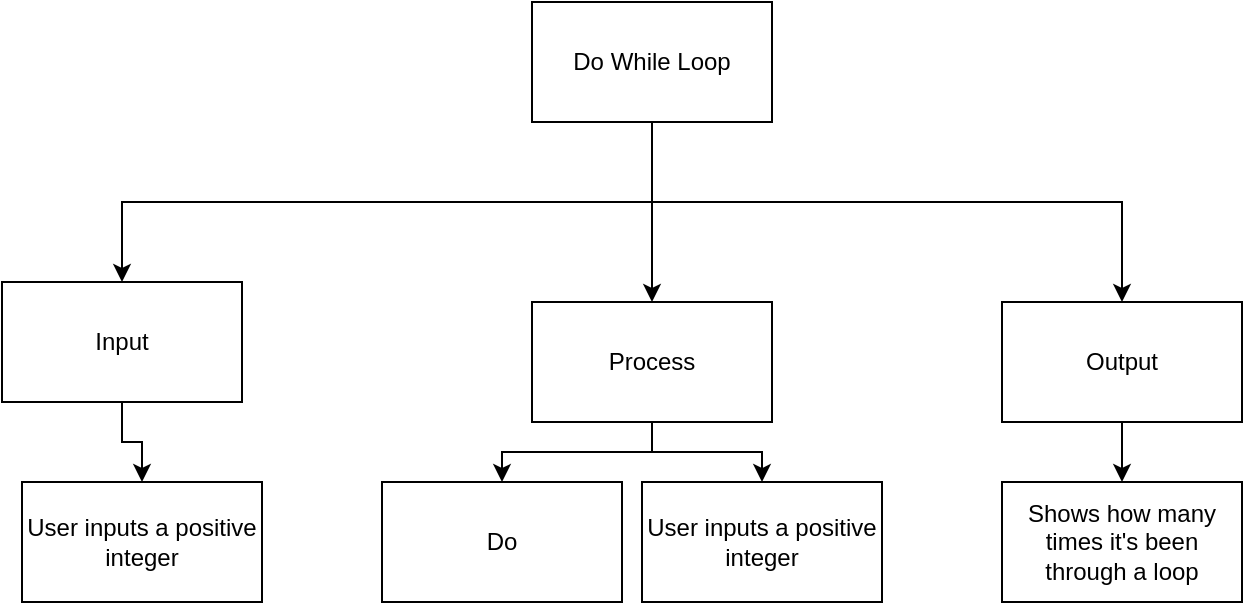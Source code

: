 <mxfile>
    <diagram id="iLm_g94V7ZUFefFmJX7z" name="Page-1">
        <mxGraphModel dx="594" dy="529" grid="1" gridSize="10" guides="1" tooltips="1" connect="1" arrows="1" fold="1" page="1" pageScale="1" pageWidth="850" pageHeight="1100" math="0" shadow="0">
            <root>
                <mxCell id="0"/>
                <mxCell id="1" parent="0"/>
                <mxCell id="6" style="edgeStyle=none;html=1;entryX=0.5;entryY=0;entryDx=0;entryDy=0;" edge="1" parent="1" source="2" target="4">
                    <mxGeometry relative="1" as="geometry"/>
                </mxCell>
                <mxCell id="7" style="edgeStyle=orthogonalEdgeStyle;html=1;entryX=0.5;entryY=0;entryDx=0;entryDy=0;rounded=0;" edge="1" parent="1" source="2" target="3">
                    <mxGeometry relative="1" as="geometry">
                        <Array as="points">
                            <mxPoint x="375" y="160"/>
                            <mxPoint x="110" y="160"/>
                        </Array>
                    </mxGeometry>
                </mxCell>
                <mxCell id="8" style="edgeStyle=orthogonalEdgeStyle;rounded=0;html=1;entryX=0.5;entryY=0;entryDx=0;entryDy=0;" edge="1" parent="1" source="2" target="5">
                    <mxGeometry relative="1" as="geometry">
                        <Array as="points">
                            <mxPoint x="375" y="160"/>
                            <mxPoint x="610" y="160"/>
                        </Array>
                    </mxGeometry>
                </mxCell>
                <mxCell id="2" value="Do While Loop" style="rounded=0;whiteSpace=wrap;html=1;" vertex="1" parent="1">
                    <mxGeometry x="315" y="60" width="120" height="60" as="geometry"/>
                </mxCell>
                <mxCell id="10" style="edgeStyle=orthogonalEdgeStyle;rounded=0;html=1;entryX=0.5;entryY=0;entryDx=0;entryDy=0;" edge="1" parent="1" source="3" target="9">
                    <mxGeometry relative="1" as="geometry"/>
                </mxCell>
                <mxCell id="3" value="Input" style="rounded=0;whiteSpace=wrap;html=1;" vertex="1" parent="1">
                    <mxGeometry x="50" y="200" width="120" height="60" as="geometry"/>
                </mxCell>
                <mxCell id="13" style="edgeStyle=orthogonalEdgeStyle;rounded=0;html=1;entryX=0.5;entryY=0;entryDx=0;entryDy=0;" edge="1" parent="1" source="4" target="11">
                    <mxGeometry relative="1" as="geometry"/>
                </mxCell>
                <mxCell id="14" style="edgeStyle=orthogonalEdgeStyle;rounded=0;html=1;entryX=0.5;entryY=0;entryDx=0;entryDy=0;" edge="1" parent="1" source="4" target="12">
                    <mxGeometry relative="1" as="geometry"/>
                </mxCell>
                <mxCell id="4" value="Process" style="rounded=0;whiteSpace=wrap;html=1;" vertex="1" parent="1">
                    <mxGeometry x="315" y="210" width="120" height="60" as="geometry"/>
                </mxCell>
                <mxCell id="16" style="edgeStyle=orthogonalEdgeStyle;rounded=0;html=1;entryX=0.5;entryY=0;entryDx=0;entryDy=0;" edge="1" parent="1" source="5" target="15">
                    <mxGeometry relative="1" as="geometry"/>
                </mxCell>
                <mxCell id="5" value="Output" style="rounded=0;whiteSpace=wrap;html=1;" vertex="1" parent="1">
                    <mxGeometry x="550" y="210" width="120" height="60" as="geometry"/>
                </mxCell>
                <mxCell id="9" value="User inputs a positive integer" style="rounded=0;whiteSpace=wrap;html=1;" vertex="1" parent="1">
                    <mxGeometry x="60" y="300" width="120" height="60" as="geometry"/>
                </mxCell>
                <mxCell id="11" value="Do" style="rounded=0;whiteSpace=wrap;html=1;" vertex="1" parent="1">
                    <mxGeometry x="240" y="300" width="120" height="60" as="geometry"/>
                </mxCell>
                <mxCell id="12" value="User inputs a positive integer" style="rounded=0;whiteSpace=wrap;html=1;" vertex="1" parent="1">
                    <mxGeometry x="370" y="300" width="120" height="60" as="geometry"/>
                </mxCell>
                <mxCell id="15" value="Shows how many times it's been through a loop" style="rounded=0;whiteSpace=wrap;html=1;" vertex="1" parent="1">
                    <mxGeometry x="550" y="300" width="120" height="60" as="geometry"/>
                </mxCell>
            </root>
        </mxGraphModel>
    </diagram>
</mxfile>